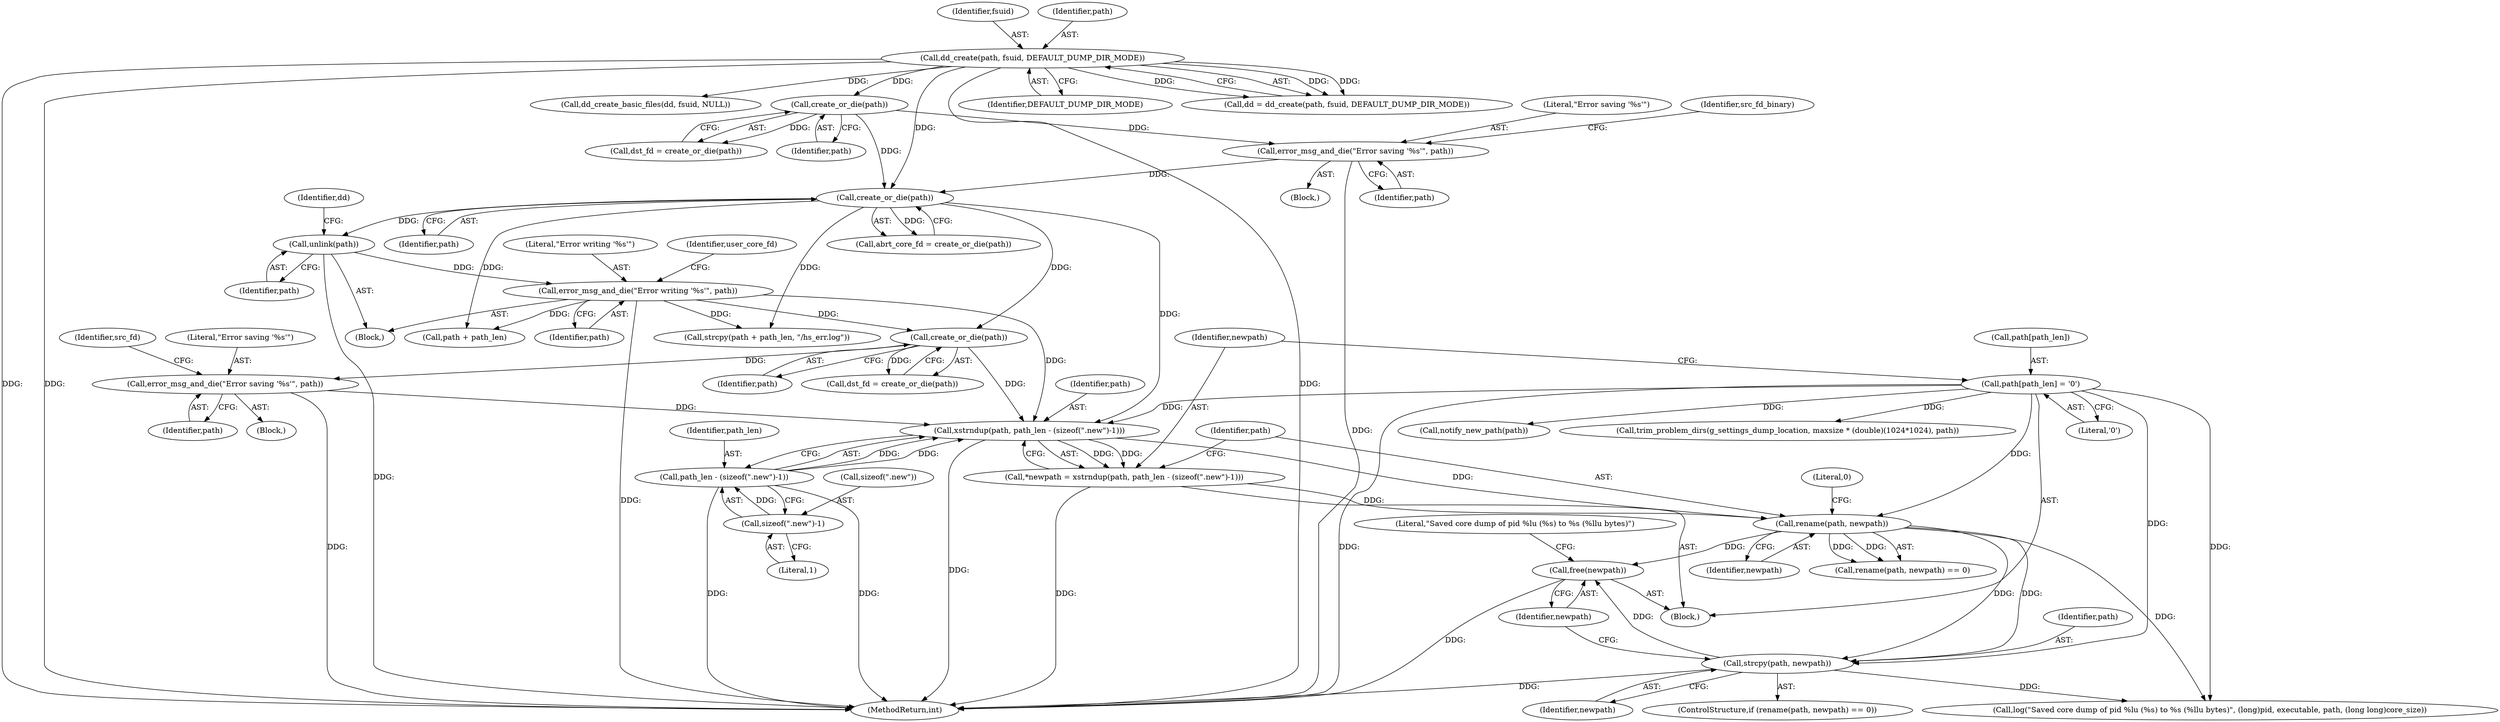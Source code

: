 digraph "0_abrt_4f2c1ddd3e3b81d2d5146b883115371f1cada9f9@API" {
"1001063" [label="(Call,free(newpath))"];
"1001060" [label="(Call,strcpy(path, newpath))"];
"1001056" [label="(Call,rename(path, newpath))"];
"1001046" [label="(Call,xstrndup(path, path_len - (sizeof(\".new\")-1)))"];
"1000892" [label="(Call,create_or_die(path))"];
"1000884" [label="(Call,error_msg_and_die(\"Error saving '%s'\", path))"];
"1000858" [label="(Call,create_or_die(path))"];
"1000618" [label="(Call,dd_create(path, fsuid, DEFAULT_DUMP_DIR_MODE))"];
"1001031" [label="(Call,error_msg_and_die(\"Error saving '%s'\", path))"];
"1001010" [label="(Call,create_or_die(path))"];
"1000930" [label="(Call,error_msg_and_die(\"Error writing '%s'\", path))"];
"1000917" [label="(Call,unlink(path))"];
"1001038" [label="(Call,path[path_len] = '\0')"];
"1001048" [label="(Call,path_len - (sizeof(\".new\")-1))"];
"1001050" [label="(Call,sizeof(\".new\")-1)"];
"1001044" [label="(Call,*newpath = xstrndup(path, path_len - (sizeof(\".new\")-1)))"];
"1001046" [label="(Call,xstrndup(path, path_len - (sizeof(\".new\")-1)))"];
"1001063" [label="(Call,free(newpath))"];
"1001044" [label="(Call,*newpath = xstrndup(path, path_len - (sizeof(\".new\")-1)))"];
"1000890" [label="(Call,abrt_core_fd = create_or_die(path))"];
"1000893" [label="(Identifier,path)"];
"1001058" [label="(Identifier,newpath)"];
"1000932" [label="(Identifier,path)"];
"1000858" [label="(Call,create_or_die(path))"];
"1000856" [label="(Call,dst_fd = create_or_die(path))"];
"1000885" [label="(Literal,\"Error saving '%s'\")"];
"1001064" [label="(Identifier,newpath)"];
"1001042" [label="(Literal,'\0')"];
"1001053" [label="(Literal,1)"];
"1001031" [label="(Call,error_msg_and_die(\"Error saving '%s'\", path))"];
"1000888" [label="(Identifier,src_fd_binary)"];
"1000881" [label="(Block,)"];
"1001066" [label="(Literal,\"Saved core dump of pid %lu (%s) to %s (%llu bytes)\")"];
"1000859" [label="(Identifier,path)"];
"1000931" [label="(Literal,\"Error writing '%s'\")"];
"1000884" [label="(Call,error_msg_and_die(\"Error saving '%s'\", path))"];
"1001051" [label="(Call,sizeof(\".new\"))"];
"1001061" [label="(Identifier,path)"];
"1001028" [label="(Block,)"];
"1000630" [label="(Call,dd_create_basic_files(dd, fsuid, NULL))"];
"1001060" [label="(Call,strcpy(path, newpath))"];
"1001062" [label="(Identifier,newpath)"];
"1000930" [label="(Call,error_msg_and_die(\"Error writing '%s'\", path))"];
"1001048" [label="(Call,path_len - (sizeof(\".new\")-1))"];
"1001057" [label="(Identifier,path)"];
"1001065" [label="(Call,log(\"Saved core dump of pid %lu (%s) to %s (%llu bytes)\", (long)pid, executable, path, (long long)core_size))"];
"1001055" [label="(Call,rename(path, newpath) == 0)"];
"1000618" [label="(Call,dd_create(path, fsuid, DEFAULT_DUMP_DIR_MODE))"];
"1000620" [label="(Identifier,fsuid)"];
"1001059" [label="(Literal,0)"];
"1001003" [label="(Call,path + path_len)"];
"1000936" [label="(Identifier,user_core_fd)"];
"1001171" [label="(MethodReturn,int)"];
"1001038" [label="(Call,path[path_len] = '\0')"];
"1000621" [label="(Identifier,DEFAULT_DUMP_DIR_MODE)"];
"1001050" [label="(Call,sizeof(\".new\")-1)"];
"1000619" [label="(Identifier,path)"];
"1000616" [label="(Call,dd = dd_create(path, fsuid, DEFAULT_DUMP_DIR_MODE))"];
"1001008" [label="(Call,dst_fd = create_or_die(path))"];
"1000920" [label="(Identifier,dd)"];
"1001011" [label="(Identifier,path)"];
"1001033" [label="(Identifier,path)"];
"1000918" [label="(Identifier,path)"];
"1000886" [label="(Identifier,path)"];
"1000624" [label="(Block,)"];
"1001045" [label="(Identifier,newpath)"];
"1001075" [label="(Call,notify_new_path(path))"];
"1000916" [label="(Block,)"];
"1001047" [label="(Identifier,path)"];
"1000917" [label="(Call,unlink(path))"];
"1001054" [label="(ControlStructure,if (rename(path, newpath) == 0))"];
"1000892" [label="(Call,create_or_die(path))"];
"1001002" [label="(Call,strcpy(path + path_len, \"/hs_err.log\"))"];
"1001049" [label="(Identifier,path_len)"];
"1001093" [label="(Call,trim_problem_dirs(g_settings_dump_location, maxsize * (double)(1024*1024), path))"];
"1001032" [label="(Literal,\"Error saving '%s'\")"];
"1001035" [label="(Identifier,src_fd)"];
"1001056" [label="(Call,rename(path, newpath))"];
"1001010" [label="(Call,create_or_die(path))"];
"1001039" [label="(Call,path[path_len])"];
"1001063" -> "1000624"  [label="AST: "];
"1001063" -> "1001064"  [label="CFG: "];
"1001064" -> "1001063"  [label="AST: "];
"1001066" -> "1001063"  [label="CFG: "];
"1001063" -> "1001171"  [label="DDG: "];
"1001060" -> "1001063"  [label="DDG: "];
"1001056" -> "1001063"  [label="DDG: "];
"1001060" -> "1001054"  [label="AST: "];
"1001060" -> "1001062"  [label="CFG: "];
"1001061" -> "1001060"  [label="AST: "];
"1001062" -> "1001060"  [label="AST: "];
"1001064" -> "1001060"  [label="CFG: "];
"1001060" -> "1001171"  [label="DDG: "];
"1001056" -> "1001060"  [label="DDG: "];
"1001056" -> "1001060"  [label="DDG: "];
"1001038" -> "1001060"  [label="DDG: "];
"1001060" -> "1001065"  [label="DDG: "];
"1001056" -> "1001055"  [label="AST: "];
"1001056" -> "1001058"  [label="CFG: "];
"1001057" -> "1001056"  [label="AST: "];
"1001058" -> "1001056"  [label="AST: "];
"1001059" -> "1001056"  [label="CFG: "];
"1001056" -> "1001055"  [label="DDG: "];
"1001056" -> "1001055"  [label="DDG: "];
"1001046" -> "1001056"  [label="DDG: "];
"1001038" -> "1001056"  [label="DDG: "];
"1001044" -> "1001056"  [label="DDG: "];
"1001056" -> "1001065"  [label="DDG: "];
"1001046" -> "1001044"  [label="AST: "];
"1001046" -> "1001048"  [label="CFG: "];
"1001047" -> "1001046"  [label="AST: "];
"1001048" -> "1001046"  [label="AST: "];
"1001044" -> "1001046"  [label="CFG: "];
"1001046" -> "1001171"  [label="DDG: "];
"1001046" -> "1001044"  [label="DDG: "];
"1001046" -> "1001044"  [label="DDG: "];
"1000892" -> "1001046"  [label="DDG: "];
"1001031" -> "1001046"  [label="DDG: "];
"1001038" -> "1001046"  [label="DDG: "];
"1000930" -> "1001046"  [label="DDG: "];
"1001010" -> "1001046"  [label="DDG: "];
"1001048" -> "1001046"  [label="DDG: "];
"1001048" -> "1001046"  [label="DDG: "];
"1000892" -> "1000890"  [label="AST: "];
"1000892" -> "1000893"  [label="CFG: "];
"1000893" -> "1000892"  [label="AST: "];
"1000890" -> "1000892"  [label="CFG: "];
"1000892" -> "1000890"  [label="DDG: "];
"1000884" -> "1000892"  [label="DDG: "];
"1000858" -> "1000892"  [label="DDG: "];
"1000618" -> "1000892"  [label="DDG: "];
"1000892" -> "1000917"  [label="DDG: "];
"1000892" -> "1001002"  [label="DDG: "];
"1000892" -> "1001003"  [label="DDG: "];
"1000892" -> "1001010"  [label="DDG: "];
"1000884" -> "1000881"  [label="AST: "];
"1000884" -> "1000886"  [label="CFG: "];
"1000885" -> "1000884"  [label="AST: "];
"1000886" -> "1000884"  [label="AST: "];
"1000888" -> "1000884"  [label="CFG: "];
"1000884" -> "1001171"  [label="DDG: "];
"1000858" -> "1000884"  [label="DDG: "];
"1000858" -> "1000856"  [label="AST: "];
"1000858" -> "1000859"  [label="CFG: "];
"1000859" -> "1000858"  [label="AST: "];
"1000856" -> "1000858"  [label="CFG: "];
"1000858" -> "1000856"  [label="DDG: "];
"1000618" -> "1000858"  [label="DDG: "];
"1000618" -> "1000616"  [label="AST: "];
"1000618" -> "1000621"  [label="CFG: "];
"1000619" -> "1000618"  [label="AST: "];
"1000620" -> "1000618"  [label="AST: "];
"1000621" -> "1000618"  [label="AST: "];
"1000616" -> "1000618"  [label="CFG: "];
"1000618" -> "1001171"  [label="DDG: "];
"1000618" -> "1001171"  [label="DDG: "];
"1000618" -> "1001171"  [label="DDG: "];
"1000618" -> "1000616"  [label="DDG: "];
"1000618" -> "1000616"  [label="DDG: "];
"1000618" -> "1000616"  [label="DDG: "];
"1000618" -> "1000630"  [label="DDG: "];
"1001031" -> "1001028"  [label="AST: "];
"1001031" -> "1001033"  [label="CFG: "];
"1001032" -> "1001031"  [label="AST: "];
"1001033" -> "1001031"  [label="AST: "];
"1001035" -> "1001031"  [label="CFG: "];
"1001031" -> "1001171"  [label="DDG: "];
"1001010" -> "1001031"  [label="DDG: "];
"1001010" -> "1001008"  [label="AST: "];
"1001010" -> "1001011"  [label="CFG: "];
"1001011" -> "1001010"  [label="AST: "];
"1001008" -> "1001010"  [label="CFG: "];
"1001010" -> "1001008"  [label="DDG: "];
"1000930" -> "1001010"  [label="DDG: "];
"1000930" -> "1000916"  [label="AST: "];
"1000930" -> "1000932"  [label="CFG: "];
"1000931" -> "1000930"  [label="AST: "];
"1000932" -> "1000930"  [label="AST: "];
"1000936" -> "1000930"  [label="CFG: "];
"1000930" -> "1001171"  [label="DDG: "];
"1000917" -> "1000930"  [label="DDG: "];
"1000930" -> "1001002"  [label="DDG: "];
"1000930" -> "1001003"  [label="DDG: "];
"1000917" -> "1000916"  [label="AST: "];
"1000917" -> "1000918"  [label="CFG: "];
"1000918" -> "1000917"  [label="AST: "];
"1000920" -> "1000917"  [label="CFG: "];
"1000917" -> "1001171"  [label="DDG: "];
"1001038" -> "1000624"  [label="AST: "];
"1001038" -> "1001042"  [label="CFG: "];
"1001039" -> "1001038"  [label="AST: "];
"1001042" -> "1001038"  [label="AST: "];
"1001045" -> "1001038"  [label="CFG: "];
"1001038" -> "1001171"  [label="DDG: "];
"1001038" -> "1001065"  [label="DDG: "];
"1001038" -> "1001075"  [label="DDG: "];
"1001038" -> "1001093"  [label="DDG: "];
"1001048" -> "1001050"  [label="CFG: "];
"1001049" -> "1001048"  [label="AST: "];
"1001050" -> "1001048"  [label="AST: "];
"1001048" -> "1001171"  [label="DDG: "];
"1001048" -> "1001171"  [label="DDG: "];
"1001050" -> "1001048"  [label="DDG: "];
"1001050" -> "1001053"  [label="CFG: "];
"1001051" -> "1001050"  [label="AST: "];
"1001053" -> "1001050"  [label="AST: "];
"1001044" -> "1000624"  [label="AST: "];
"1001045" -> "1001044"  [label="AST: "];
"1001057" -> "1001044"  [label="CFG: "];
"1001044" -> "1001171"  [label="DDG: "];
}
